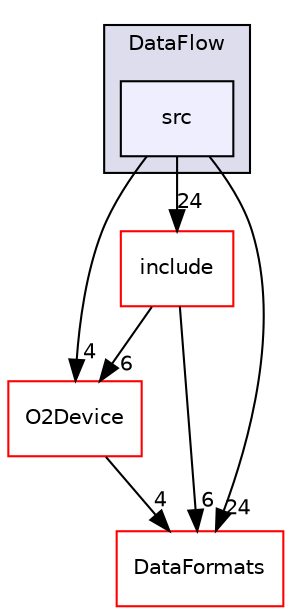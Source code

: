 digraph "/home/travis/build/AliceO2Group/AliceO2/Utilities/DataFlow/src" {
  bgcolor=transparent;
  compound=true
  node [ fontsize="10", fontname="Helvetica"];
  edge [ labelfontsize="10", labelfontname="Helvetica"];
  subgraph clusterdir_47364d143a6f2085f762c4e9d70a45c1 {
    graph [ bgcolor="#ddddee", pencolor="black", label="DataFlow" fontname="Helvetica", fontsize="10", URL="dir_47364d143a6f2085f762c4e9d70a45c1.html"]
  dir_61dd9bab78f04367c9fcaf9d1a0ef4be [shape=box, label="src", style="filled", fillcolor="#eeeeff", pencolor="black", URL="dir_61dd9bab78f04367c9fcaf9d1a0ef4be.html"];
  }
  dir_104c97f92a33e380b6a2d699e26fec12 [shape=box label="include" color="red" URL="dir_104c97f92a33e380b6a2d699e26fec12.html"];
  dir_f35ccb320b67f1c85d228c773db13bda [shape=box label="O2Device" color="red" URL="dir_f35ccb320b67f1c85d228c773db13bda.html"];
  dir_2171f7ec022c5423887b07c69b2f5b48 [shape=box label="DataFormats" color="red" URL="dir_2171f7ec022c5423887b07c69b2f5b48.html"];
  dir_104c97f92a33e380b6a2d699e26fec12->dir_f35ccb320b67f1c85d228c773db13bda [headlabel="6", labeldistance=1.5 headhref="dir_000663_000672.html"];
  dir_104c97f92a33e380b6a2d699e26fec12->dir_2171f7ec022c5423887b07c69b2f5b48 [headlabel="6", labeldistance=1.5 headhref="dir_000663_000060.html"];
  dir_f35ccb320b67f1c85d228c773db13bda->dir_2171f7ec022c5423887b07c69b2f5b48 [headlabel="4", labeldistance=1.5 headhref="dir_000672_000060.html"];
  dir_61dd9bab78f04367c9fcaf9d1a0ef4be->dir_104c97f92a33e380b6a2d699e26fec12 [headlabel="24", labeldistance=1.5 headhref="dir_000584_000663.html"];
  dir_61dd9bab78f04367c9fcaf9d1a0ef4be->dir_f35ccb320b67f1c85d228c773db13bda [headlabel="4", labeldistance=1.5 headhref="dir_000584_000672.html"];
  dir_61dd9bab78f04367c9fcaf9d1a0ef4be->dir_2171f7ec022c5423887b07c69b2f5b48 [headlabel="24", labeldistance=1.5 headhref="dir_000584_000060.html"];
}
